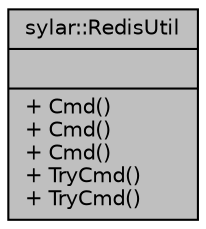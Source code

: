 digraph "sylar::RedisUtil"
{
 // LATEX_PDF_SIZE
  edge [fontname="Helvetica",fontsize="10",labelfontname="Helvetica",labelfontsize="10"];
  node [fontname="Helvetica",fontsize="10",shape=record];
  Node1 [label="{sylar::RedisUtil\n||+ Cmd()\l+ Cmd()\l+ Cmd()\l+ TryCmd()\l+ TryCmd()\l}",height=0.2,width=0.4,color="black", fillcolor="grey75", style="filled", fontcolor="black",tooltip=" "];
}
